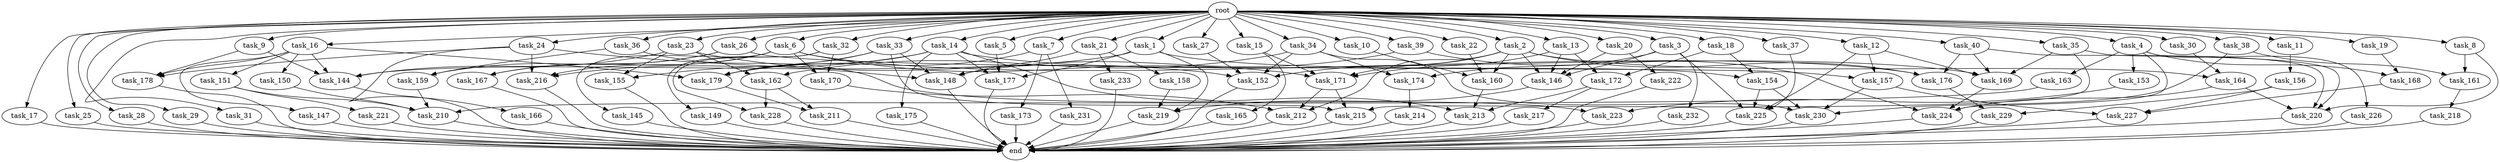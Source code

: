 digraph G {
  root [size="0.000000"];
  task_1 [size="102.400000"];
  task_2 [size="102.400000"];
  task_3 [size="102.400000"];
  task_4 [size="102.400000"];
  task_5 [size="102.400000"];
  task_6 [size="102.400000"];
  task_7 [size="102.400000"];
  task_8 [size="102.400000"];
  task_9 [size="102.400000"];
  task_10 [size="102.400000"];
  task_11 [size="102.400000"];
  task_12 [size="102.400000"];
  task_13 [size="102.400000"];
  task_14 [size="102.400000"];
  task_15 [size="102.400000"];
  task_16 [size="102.400000"];
  task_17 [size="102.400000"];
  task_18 [size="102.400000"];
  task_19 [size="102.400000"];
  task_20 [size="102.400000"];
  task_21 [size="102.400000"];
  task_22 [size="102.400000"];
  task_23 [size="102.400000"];
  task_24 [size="102.400000"];
  task_25 [size="102.400000"];
  task_26 [size="102.400000"];
  task_27 [size="102.400000"];
  task_28 [size="102.400000"];
  task_29 [size="102.400000"];
  task_30 [size="102.400000"];
  task_31 [size="102.400000"];
  task_32 [size="102.400000"];
  task_33 [size="102.400000"];
  task_34 [size="102.400000"];
  task_35 [size="102.400000"];
  task_36 [size="102.400000"];
  task_37 [size="102.400000"];
  task_38 [size="102.400000"];
  task_39 [size="102.400000"];
  task_40 [size="102.400000"];
  task_144 [size="156336809574.399994"];
  task_145 [size="7730941132.800000"];
  task_146 [size="113387136614.400009"];
  task_147 [size="69578470195.199997"];
  task_148 [size="188119567564.800018"];
  task_149 [size="69578470195.199997"];
  task_150 [size="69578470195.199997"];
  task_151 [size="69578470195.199997"];
  task_152 [size="228492260147.200012"];
  task_153 [size="42090679500.800003"];
  task_154 [size="89335319756.800003"];
  task_155 [size="111669149696.000000"];
  task_156 [size="69578470195.199997"];
  task_157 [size="155477816115.200012"];
  task_158 [size="69578470195.199997"];
  task_159 [size="100502234726.400009"];
  task_160 [size="86758339379.200012"];
  task_161 [size="45526653337.600006"];
  task_162 [size="100502234726.400009"];
  task_163 [size="42090679500.800003"];
  task_164 [size="49821620633.600006"];
  task_165 [size="13743895347.200001"];
  task_166 [size="54975581388.800003"];
  task_167 [size="77309411328.000000"];
  task_168 [size="127990025420.800003"];
  task_169 [size="248249109708.800018"];
  task_170 [size="77309411328.000000"];
  task_171 [size="105656195481.600006"];
  task_172 [size="127990025420.800003"];
  task_173 [size="30923764531.200001"];
  task_174 [size="52398601011.200005"];
  task_175 [size="54975581388.800003"];
  task_176 [size="71296457113.600006"];
  task_177 [size="89335319756.800003"];
  task_178 [size="138297946931.200012"];
  task_179 [size="197568495616.000000"];
  task_210 [size="118541097369.600006"];
  task_211 [size="100502234726.400009"];
  task_212 [size="97925254348.800003"];
  task_213 [size="140874927308.800018"];
  task_214 [size="54975581388.800003"];
  task_215 [size="141733920768.000000"];
  task_216 [size="117682103910.400009"];
  task_217 [size="54975581388.800003"];
  task_218 [size="42090679500.800003"];
  task_219 [size="65283502899.200005"];
  task_220 [size="219043332096.000000"];
  task_221 [size="69578470195.199997"];
  task_222 [size="7730941132.800000"];
  task_223 [size="38654705664.000000"];
  task_224 [size="175234665676.800018"];
  task_225 [size="157195803033.600006"];
  task_226 [size="42090679500.800003"];
  task_227 [size="186401580646.400024"];
  task_228 [size="139156940390.399994"];
  task_229 [size="111669149696.000000"];
  task_230 [size="107374182400.000000"];
  task_231 [size="30923764531.200001"];
  task_232 [size="21474836480.000000"];
  task_233 [size="69578470195.199997"];
  end [size="0.000000"];

  root -> task_1 [size="1.000000"];
  root -> task_2 [size="1.000000"];
  root -> task_3 [size="1.000000"];
  root -> task_4 [size="1.000000"];
  root -> task_5 [size="1.000000"];
  root -> task_6 [size="1.000000"];
  root -> task_7 [size="1.000000"];
  root -> task_8 [size="1.000000"];
  root -> task_9 [size="1.000000"];
  root -> task_10 [size="1.000000"];
  root -> task_11 [size="1.000000"];
  root -> task_12 [size="1.000000"];
  root -> task_13 [size="1.000000"];
  root -> task_14 [size="1.000000"];
  root -> task_15 [size="1.000000"];
  root -> task_16 [size="1.000000"];
  root -> task_17 [size="1.000000"];
  root -> task_18 [size="1.000000"];
  root -> task_19 [size="1.000000"];
  root -> task_20 [size="1.000000"];
  root -> task_21 [size="1.000000"];
  root -> task_22 [size="1.000000"];
  root -> task_23 [size="1.000000"];
  root -> task_24 [size="1.000000"];
  root -> task_25 [size="1.000000"];
  root -> task_26 [size="1.000000"];
  root -> task_27 [size="1.000000"];
  root -> task_28 [size="1.000000"];
  root -> task_29 [size="1.000000"];
  root -> task_30 [size="1.000000"];
  root -> task_31 [size="1.000000"];
  root -> task_32 [size="1.000000"];
  root -> task_33 [size="1.000000"];
  root -> task_34 [size="1.000000"];
  root -> task_35 [size="1.000000"];
  root -> task_36 [size="1.000000"];
  root -> task_37 [size="1.000000"];
  root -> task_38 [size="1.000000"];
  root -> task_39 [size="1.000000"];
  root -> task_40 [size="1.000000"];
  task_1 -> task_144 [size="33554432.000000"];
  task_1 -> task_154 [size="33554432.000000"];
  task_1 -> task_177 [size="33554432.000000"];
  task_1 -> task_219 [size="33554432.000000"];
  task_2 -> task_146 [size="411041792.000000"];
  task_2 -> task_152 [size="411041792.000000"];
  task_2 -> task_160 [size="411041792.000000"];
  task_2 -> task_164 [size="411041792.000000"];
  task_2 -> task_171 [size="411041792.000000"];
  task_2 -> task_176 [size="411041792.000000"];
  task_2 -> task_212 [size="411041792.000000"];
  task_3 -> task_146 [size="209715200.000000"];
  task_3 -> task_174 [size="209715200.000000"];
  task_3 -> task_225 [size="209715200.000000"];
  task_3 -> task_232 [size="209715200.000000"];
  task_4 -> task_153 [size="411041792.000000"];
  task_4 -> task_163 [size="411041792.000000"];
  task_4 -> task_168 [size="411041792.000000"];
  task_4 -> task_224 [size="411041792.000000"];
  task_4 -> task_226 [size="411041792.000000"];
  task_5 -> task_177 [size="301989888.000000"];
  task_6 -> task_145 [size="75497472.000000"];
  task_6 -> task_167 [size="75497472.000000"];
  task_6 -> task_170 [size="75497472.000000"];
  task_6 -> task_171 [size="75497472.000000"];
  task_6 -> task_176 [size="75497472.000000"];
  task_6 -> task_216 [size="75497472.000000"];
  task_7 -> task_173 [size="301989888.000000"];
  task_7 -> task_179 [size="301989888.000000"];
  task_7 -> task_231 [size="301989888.000000"];
  task_8 -> task_161 [size="411041792.000000"];
  task_8 -> task_220 [size="411041792.000000"];
  task_9 -> task_144 [size="134217728.000000"];
  task_9 -> task_178 [size="134217728.000000"];
  task_10 -> task_160 [size="301989888.000000"];
  task_11 -> task_156 [size="679477248.000000"];
  task_12 -> task_157 [size="838860800.000000"];
  task_12 -> task_169 [size="838860800.000000"];
  task_12 -> task_225 [size="838860800.000000"];
  task_13 -> task_146 [size="411041792.000000"];
  task_13 -> task_171 [size="411041792.000000"];
  task_13 -> task_172 [size="411041792.000000"];
  task_14 -> task_169 [size="536870912.000000"];
  task_14 -> task_175 [size="536870912.000000"];
  task_14 -> task_177 [size="536870912.000000"];
  task_14 -> task_179 [size="536870912.000000"];
  task_14 -> task_213 [size="536870912.000000"];
  task_14 -> task_216 [size="536870912.000000"];
  task_15 -> task_165 [size="134217728.000000"];
  task_15 -> task_171 [size="134217728.000000"];
  task_16 -> task_144 [size="679477248.000000"];
  task_16 -> task_147 [size="679477248.000000"];
  task_16 -> task_150 [size="679477248.000000"];
  task_16 -> task_151 [size="679477248.000000"];
  task_16 -> task_178 [size="679477248.000000"];
  task_16 -> task_179 [size="679477248.000000"];
  task_17 -> end [size="1.000000"];
  task_18 -> task_154 [size="838860800.000000"];
  task_18 -> task_172 [size="838860800.000000"];
  task_19 -> task_168 [size="838860800.000000"];
  task_20 -> task_146 [size="75497472.000000"];
  task_20 -> task_222 [size="75497472.000000"];
  task_21 -> task_148 [size="679477248.000000"];
  task_21 -> task_158 [size="679477248.000000"];
  task_21 -> task_233 [size="679477248.000000"];
  task_22 -> task_160 [size="134217728.000000"];
  task_23 -> task_144 [size="679477248.000000"];
  task_23 -> task_152 [size="679477248.000000"];
  task_23 -> task_155 [size="679477248.000000"];
  task_23 -> task_162 [size="679477248.000000"];
  task_24 -> task_148 [size="536870912.000000"];
  task_24 -> task_166 [size="536870912.000000"];
  task_24 -> task_178 [size="536870912.000000"];
  task_24 -> task_216 [size="536870912.000000"];
  task_25 -> end [size="1.000000"];
  task_26 -> task_157 [size="679477248.000000"];
  task_26 -> task_159 [size="679477248.000000"];
  task_26 -> task_167 [size="679477248.000000"];
  task_27 -> task_152 [size="838860800.000000"];
  task_28 -> end [size="1.000000"];
  task_29 -> end [size="1.000000"];
  task_30 -> task_164 [size="75497472.000000"];
  task_31 -> end [size="1.000000"];
  task_32 -> task_149 [size="679477248.000000"];
  task_32 -> task_170 [size="679477248.000000"];
  task_32 -> task_228 [size="679477248.000000"];
  task_33 -> task_148 [size="411041792.000000"];
  task_33 -> task_155 [size="411041792.000000"];
  task_33 -> task_179 [size="411041792.000000"];
  task_33 -> task_215 [size="411041792.000000"];
  task_34 -> task_152 [size="301989888.000000"];
  task_34 -> task_162 [size="301989888.000000"];
  task_34 -> task_174 [size="301989888.000000"];
  task_34 -> task_230 [size="301989888.000000"];
  task_35 -> task_169 [size="838860800.000000"];
  task_35 -> task_215 [size="838860800.000000"];
  task_35 -> task_220 [size="838860800.000000"];
  task_36 -> task_159 [size="301989888.000000"];
  task_36 -> task_223 [size="301989888.000000"];
  task_37 -> task_225 [size="75497472.000000"];
  task_38 -> task_161 [size="33554432.000000"];
  task_38 -> task_230 [size="33554432.000000"];
  task_39 -> task_148 [size="209715200.000000"];
  task_39 -> task_224 [size="209715200.000000"];
  task_40 -> task_169 [size="209715200.000000"];
  task_40 -> task_176 [size="209715200.000000"];
  task_40 -> task_220 [size="209715200.000000"];
  task_144 -> end [size="1.000000"];
  task_145 -> end [size="1.000000"];
  task_146 -> task_219 [size="301989888.000000"];
  task_147 -> end [size="1.000000"];
  task_148 -> end [size="1.000000"];
  task_149 -> end [size="1.000000"];
  task_150 -> task_210 [size="33554432.000000"];
  task_151 -> task_210 [size="679477248.000000"];
  task_151 -> task_221 [size="679477248.000000"];
  task_152 -> end [size="1.000000"];
  task_153 -> task_223 [size="75497472.000000"];
  task_154 -> task_225 [size="411041792.000000"];
  task_154 -> task_230 [size="411041792.000000"];
  task_155 -> end [size="1.000000"];
  task_156 -> task_227 [size="679477248.000000"];
  task_156 -> task_229 [size="679477248.000000"];
  task_157 -> task_227 [size="301989888.000000"];
  task_157 -> task_230 [size="301989888.000000"];
  task_158 -> task_219 [size="301989888.000000"];
  task_159 -> task_210 [size="33554432.000000"];
  task_160 -> task_213 [size="301989888.000000"];
  task_161 -> task_218 [size="411041792.000000"];
  task_162 -> task_211 [size="679477248.000000"];
  task_162 -> task_228 [size="679477248.000000"];
  task_163 -> task_210 [size="411041792.000000"];
  task_164 -> task_220 [size="679477248.000000"];
  task_164 -> task_224 [size="679477248.000000"];
  task_165 -> end [size="1.000000"];
  task_166 -> end [size="1.000000"];
  task_167 -> end [size="1.000000"];
  task_168 -> task_227 [size="838860800.000000"];
  task_169 -> task_224 [size="411041792.000000"];
  task_170 -> task_212 [size="411041792.000000"];
  task_171 -> task_212 [size="134217728.000000"];
  task_171 -> task_215 [size="134217728.000000"];
  task_172 -> task_213 [size="536870912.000000"];
  task_172 -> task_217 [size="536870912.000000"];
  task_173 -> end [size="1.000000"];
  task_174 -> task_214 [size="536870912.000000"];
  task_175 -> end [size="1.000000"];
  task_176 -> task_229 [size="411041792.000000"];
  task_177 -> end [size="1.000000"];
  task_178 -> end [size="1.000000"];
  task_179 -> task_211 [size="301989888.000000"];
  task_210 -> end [size="1.000000"];
  task_211 -> end [size="1.000000"];
  task_212 -> end [size="1.000000"];
  task_213 -> end [size="1.000000"];
  task_214 -> end [size="1.000000"];
  task_215 -> end [size="1.000000"];
  task_216 -> end [size="1.000000"];
  task_217 -> end [size="1.000000"];
  task_218 -> end [size="1.000000"];
  task_219 -> end [size="1.000000"];
  task_220 -> end [size="1.000000"];
  task_221 -> end [size="1.000000"];
  task_222 -> end [size="1.000000"];
  task_223 -> end [size="1.000000"];
  task_224 -> end [size="1.000000"];
  task_225 -> end [size="1.000000"];
  task_226 -> end [size="1.000000"];
  task_227 -> end [size="1.000000"];
  task_228 -> end [size="1.000000"];
  task_229 -> end [size="1.000000"];
  task_230 -> end [size="1.000000"];
  task_231 -> end [size="1.000000"];
  task_232 -> end [size="1.000000"];
  task_233 -> end [size="1.000000"];
}
